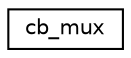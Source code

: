 digraph "Graphical Class Hierarchy"
{
 // LATEX_PDF_SIZE
  edge [fontname="Helvetica",fontsize="10",labelfontname="Helvetica",labelfontsize="10"];
  node [fontname="Helvetica",fontsize="10",shape=record];
  rankdir="LR";
  Node0 [label="cb_mux",height=0.2,width=0.4,color="black", fillcolor="white", style="filled",URL="$structcb__mux.html",tooltip="cb_mux list entry structure"];
}
